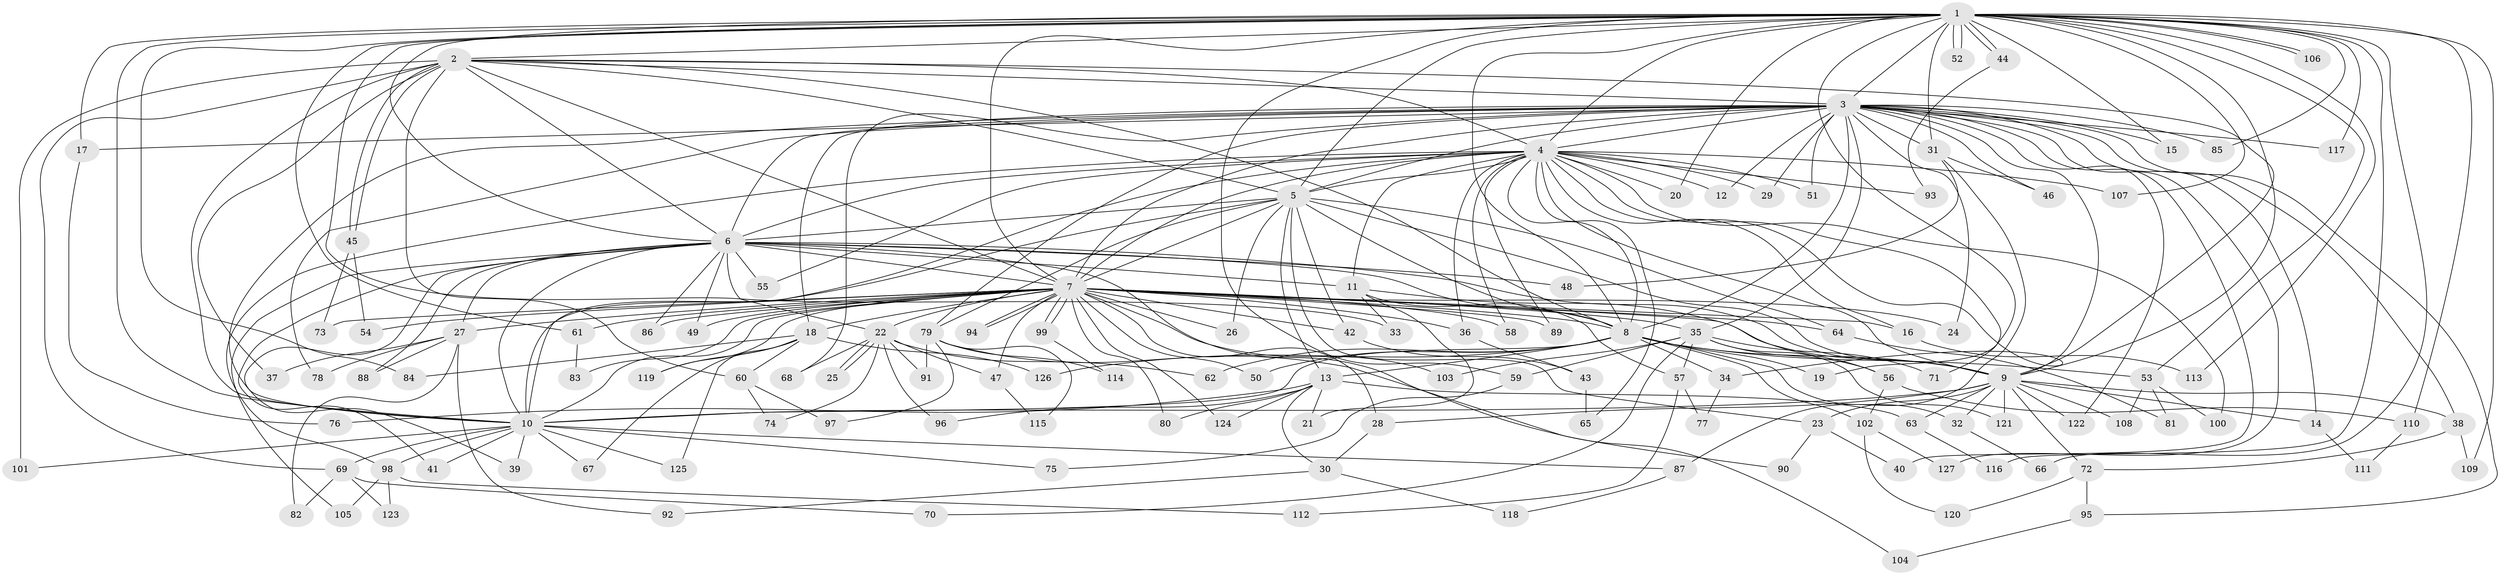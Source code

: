 // Generated by graph-tools (version 1.1) at 2025/10/02/27/25 16:10:59]
// undirected, 127 vertices, 279 edges
graph export_dot {
graph [start="1"]
  node [color=gray90,style=filled];
  1;
  2;
  3;
  4;
  5;
  6;
  7;
  8;
  9;
  10;
  11;
  12;
  13;
  14;
  15;
  16;
  17;
  18;
  19;
  20;
  21;
  22;
  23;
  24;
  25;
  26;
  27;
  28;
  29;
  30;
  31;
  32;
  33;
  34;
  35;
  36;
  37;
  38;
  39;
  40;
  41;
  42;
  43;
  44;
  45;
  46;
  47;
  48;
  49;
  50;
  51;
  52;
  53;
  54;
  55;
  56;
  57;
  58;
  59;
  60;
  61;
  62;
  63;
  64;
  65;
  66;
  67;
  68;
  69;
  70;
  71;
  72;
  73;
  74;
  75;
  76;
  77;
  78;
  79;
  80;
  81;
  82;
  83;
  84;
  85;
  86;
  87;
  88;
  89;
  90;
  91;
  92;
  93;
  94;
  95;
  96;
  97;
  98;
  99;
  100;
  101;
  102;
  103;
  104;
  105;
  106;
  107;
  108;
  109;
  110;
  111;
  112;
  113;
  114;
  115;
  116;
  117;
  118;
  119;
  120;
  121;
  122;
  123;
  124;
  125;
  126;
  127;
  1 -- 2;
  1 -- 3;
  1 -- 4;
  1 -- 5;
  1 -- 6;
  1 -- 7;
  1 -- 8;
  1 -- 9;
  1 -- 10;
  1 -- 15;
  1 -- 17;
  1 -- 19;
  1 -- 20;
  1 -- 31;
  1 -- 33;
  1 -- 44;
  1 -- 44;
  1 -- 52;
  1 -- 52;
  1 -- 53;
  1 -- 59;
  1 -- 61;
  1 -- 66;
  1 -- 84;
  1 -- 85;
  1 -- 106;
  1 -- 106;
  1 -- 107;
  1 -- 109;
  1 -- 110;
  1 -- 113;
  1 -- 116;
  1 -- 117;
  2 -- 3;
  2 -- 4;
  2 -- 5;
  2 -- 6;
  2 -- 7;
  2 -- 8;
  2 -- 9;
  2 -- 10;
  2 -- 37;
  2 -- 45;
  2 -- 45;
  2 -- 60;
  2 -- 69;
  2 -- 101;
  3 -- 4;
  3 -- 5;
  3 -- 6;
  3 -- 7;
  3 -- 8;
  3 -- 9;
  3 -- 10;
  3 -- 12;
  3 -- 14;
  3 -- 15;
  3 -- 17;
  3 -- 18;
  3 -- 24;
  3 -- 29;
  3 -- 31;
  3 -- 35;
  3 -- 38;
  3 -- 40;
  3 -- 46;
  3 -- 51;
  3 -- 68;
  3 -- 78;
  3 -- 79;
  3 -- 85;
  3 -- 95;
  3 -- 117;
  3 -- 122;
  3 -- 127;
  4 -- 5;
  4 -- 6;
  4 -- 7;
  4 -- 8;
  4 -- 9;
  4 -- 10;
  4 -- 11;
  4 -- 12;
  4 -- 16;
  4 -- 20;
  4 -- 29;
  4 -- 34;
  4 -- 36;
  4 -- 51;
  4 -- 55;
  4 -- 58;
  4 -- 65;
  4 -- 71;
  4 -- 89;
  4 -- 93;
  4 -- 98;
  4 -- 100;
  4 -- 107;
  5 -- 6;
  5 -- 7;
  5 -- 8;
  5 -- 9;
  5 -- 10;
  5 -- 13;
  5 -- 23;
  5 -- 26;
  5 -- 42;
  5 -- 64;
  5 -- 79;
  6 -- 7;
  6 -- 8;
  6 -- 9;
  6 -- 10;
  6 -- 11;
  6 -- 22;
  6 -- 27;
  6 -- 39;
  6 -- 41;
  6 -- 48;
  6 -- 49;
  6 -- 55;
  6 -- 86;
  6 -- 88;
  6 -- 90;
  6 -- 105;
  7 -- 8;
  7 -- 9;
  7 -- 10;
  7 -- 16;
  7 -- 18;
  7 -- 22;
  7 -- 24;
  7 -- 26;
  7 -- 27;
  7 -- 28;
  7 -- 35;
  7 -- 36;
  7 -- 42;
  7 -- 47;
  7 -- 49;
  7 -- 50;
  7 -- 54;
  7 -- 58;
  7 -- 61;
  7 -- 64;
  7 -- 73;
  7 -- 80;
  7 -- 83;
  7 -- 86;
  7 -- 89;
  7 -- 94;
  7 -- 94;
  7 -- 99;
  7 -- 99;
  7 -- 103;
  7 -- 119;
  7 -- 124;
  8 -- 9;
  8 -- 10;
  8 -- 13;
  8 -- 19;
  8 -- 32;
  8 -- 34;
  8 -- 50;
  8 -- 53;
  8 -- 62;
  8 -- 102;
  8 -- 126;
  9 -- 10;
  9 -- 14;
  9 -- 23;
  9 -- 28;
  9 -- 32;
  9 -- 38;
  9 -- 63;
  9 -- 72;
  9 -- 108;
  9 -- 121;
  9 -- 122;
  10 -- 39;
  10 -- 41;
  10 -- 67;
  10 -- 69;
  10 -- 75;
  10 -- 87;
  10 -- 98;
  10 -- 101;
  10 -- 125;
  11 -- 21;
  11 -- 33;
  11 -- 56;
  11 -- 57;
  13 -- 21;
  13 -- 30;
  13 -- 63;
  13 -- 76;
  13 -- 80;
  13 -- 96;
  13 -- 124;
  14 -- 111;
  16 -- 113;
  17 -- 76;
  18 -- 60;
  18 -- 67;
  18 -- 84;
  18 -- 119;
  18 -- 125;
  18 -- 126;
  22 -- 25;
  22 -- 25;
  22 -- 47;
  22 -- 62;
  22 -- 68;
  22 -- 74;
  22 -- 91;
  22 -- 96;
  23 -- 40;
  23 -- 90;
  27 -- 37;
  27 -- 78;
  27 -- 82;
  27 -- 88;
  27 -- 92;
  28 -- 30;
  30 -- 92;
  30 -- 118;
  31 -- 46;
  31 -- 48;
  31 -- 87;
  32 -- 66;
  34 -- 77;
  35 -- 56;
  35 -- 57;
  35 -- 59;
  35 -- 70;
  35 -- 71;
  35 -- 103;
  35 -- 121;
  36 -- 43;
  38 -- 72;
  38 -- 109;
  42 -- 43;
  43 -- 65;
  44 -- 93;
  45 -- 54;
  45 -- 73;
  47 -- 115;
  53 -- 81;
  53 -- 100;
  53 -- 108;
  56 -- 102;
  56 -- 110;
  57 -- 77;
  57 -- 112;
  59 -- 75;
  60 -- 74;
  60 -- 97;
  61 -- 83;
  63 -- 116;
  64 -- 81;
  69 -- 70;
  69 -- 82;
  69 -- 123;
  72 -- 95;
  72 -- 120;
  79 -- 91;
  79 -- 97;
  79 -- 104;
  79 -- 114;
  79 -- 115;
  87 -- 118;
  95 -- 104;
  98 -- 105;
  98 -- 112;
  98 -- 123;
  99 -- 114;
  102 -- 120;
  102 -- 127;
  110 -- 111;
}
